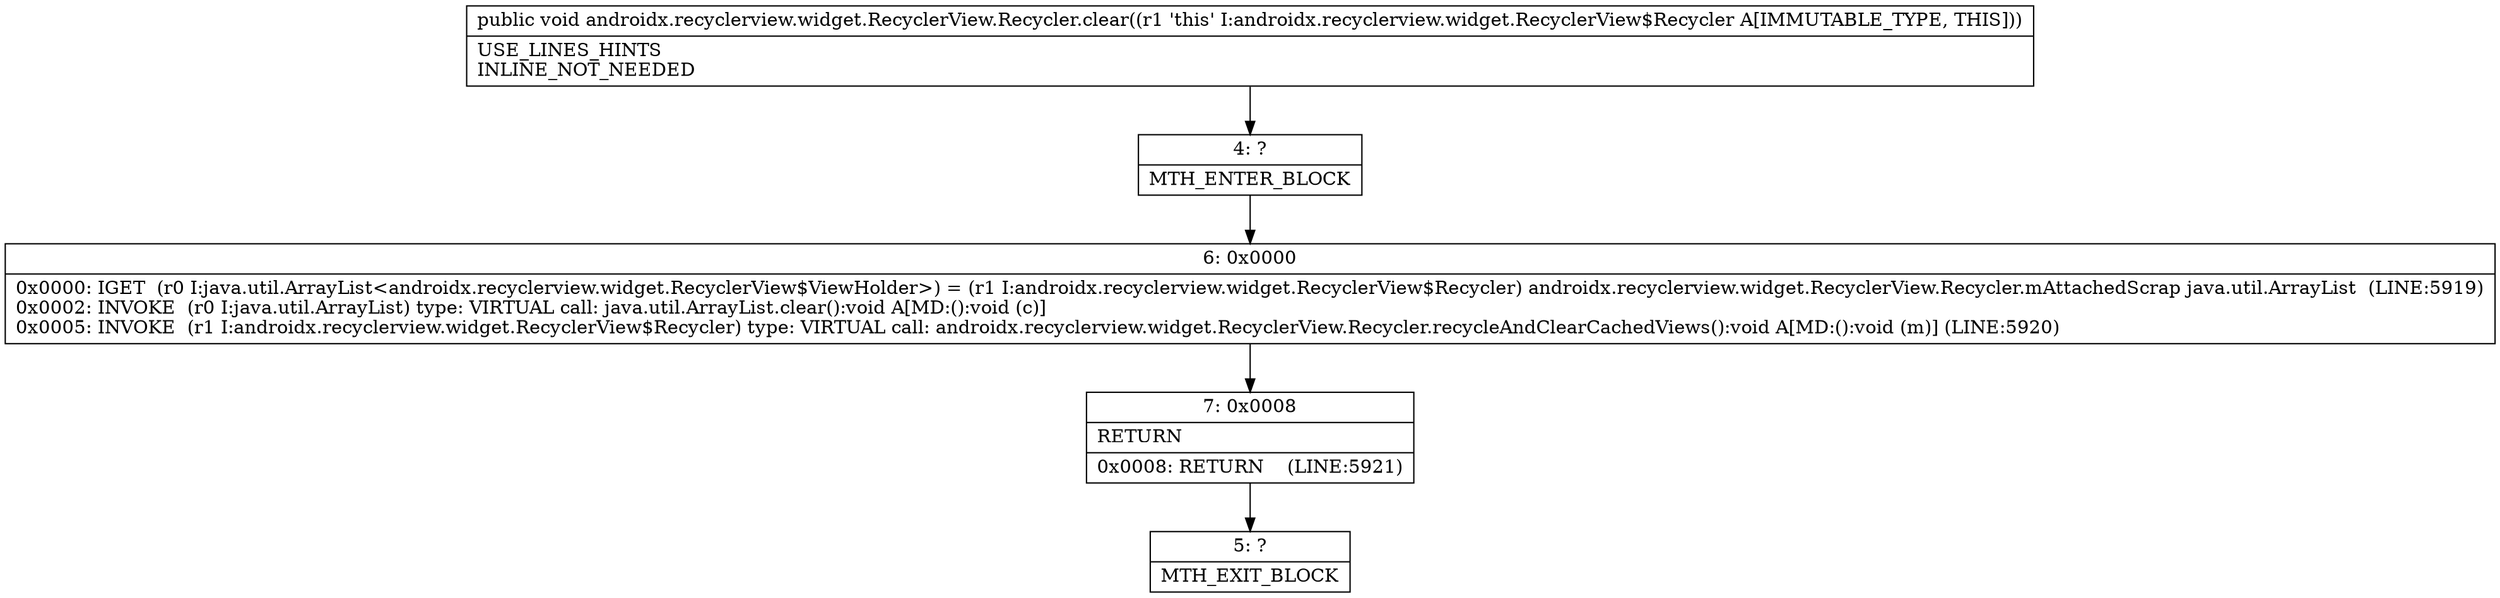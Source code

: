 digraph "CFG forandroidx.recyclerview.widget.RecyclerView.Recycler.clear()V" {
Node_4 [shape=record,label="{4\:\ ?|MTH_ENTER_BLOCK\l}"];
Node_6 [shape=record,label="{6\:\ 0x0000|0x0000: IGET  (r0 I:java.util.ArrayList\<androidx.recyclerview.widget.RecyclerView$ViewHolder\>) = (r1 I:androidx.recyclerview.widget.RecyclerView$Recycler) androidx.recyclerview.widget.RecyclerView.Recycler.mAttachedScrap java.util.ArrayList  (LINE:5919)\l0x0002: INVOKE  (r0 I:java.util.ArrayList) type: VIRTUAL call: java.util.ArrayList.clear():void A[MD:():void (c)]\l0x0005: INVOKE  (r1 I:androidx.recyclerview.widget.RecyclerView$Recycler) type: VIRTUAL call: androidx.recyclerview.widget.RecyclerView.Recycler.recycleAndClearCachedViews():void A[MD:():void (m)] (LINE:5920)\l}"];
Node_7 [shape=record,label="{7\:\ 0x0008|RETURN\l|0x0008: RETURN    (LINE:5921)\l}"];
Node_5 [shape=record,label="{5\:\ ?|MTH_EXIT_BLOCK\l}"];
MethodNode[shape=record,label="{public void androidx.recyclerview.widget.RecyclerView.Recycler.clear((r1 'this' I:androidx.recyclerview.widget.RecyclerView$Recycler A[IMMUTABLE_TYPE, THIS]))  | USE_LINES_HINTS\lINLINE_NOT_NEEDED\l}"];
MethodNode -> Node_4;Node_4 -> Node_6;
Node_6 -> Node_7;
Node_7 -> Node_5;
}

